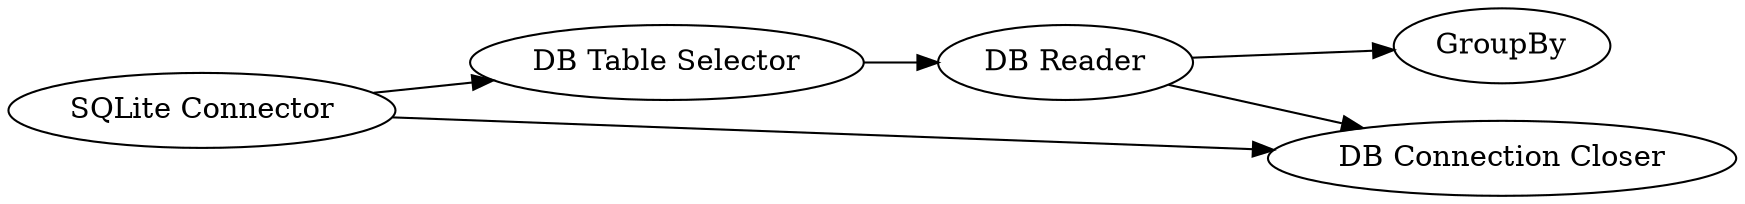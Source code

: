 digraph {
	1 [label="SQLite Connector"]
	2 [label="DB Table Selector"]
	3 [label="DB Reader"]
	4 [label="DB Connection Closer"]
	5 [label=GroupBy]
	1 -> 2
	1 -> 4
	2 -> 3
	3 -> 4
	3 -> 5
	rankdir=LR
}
